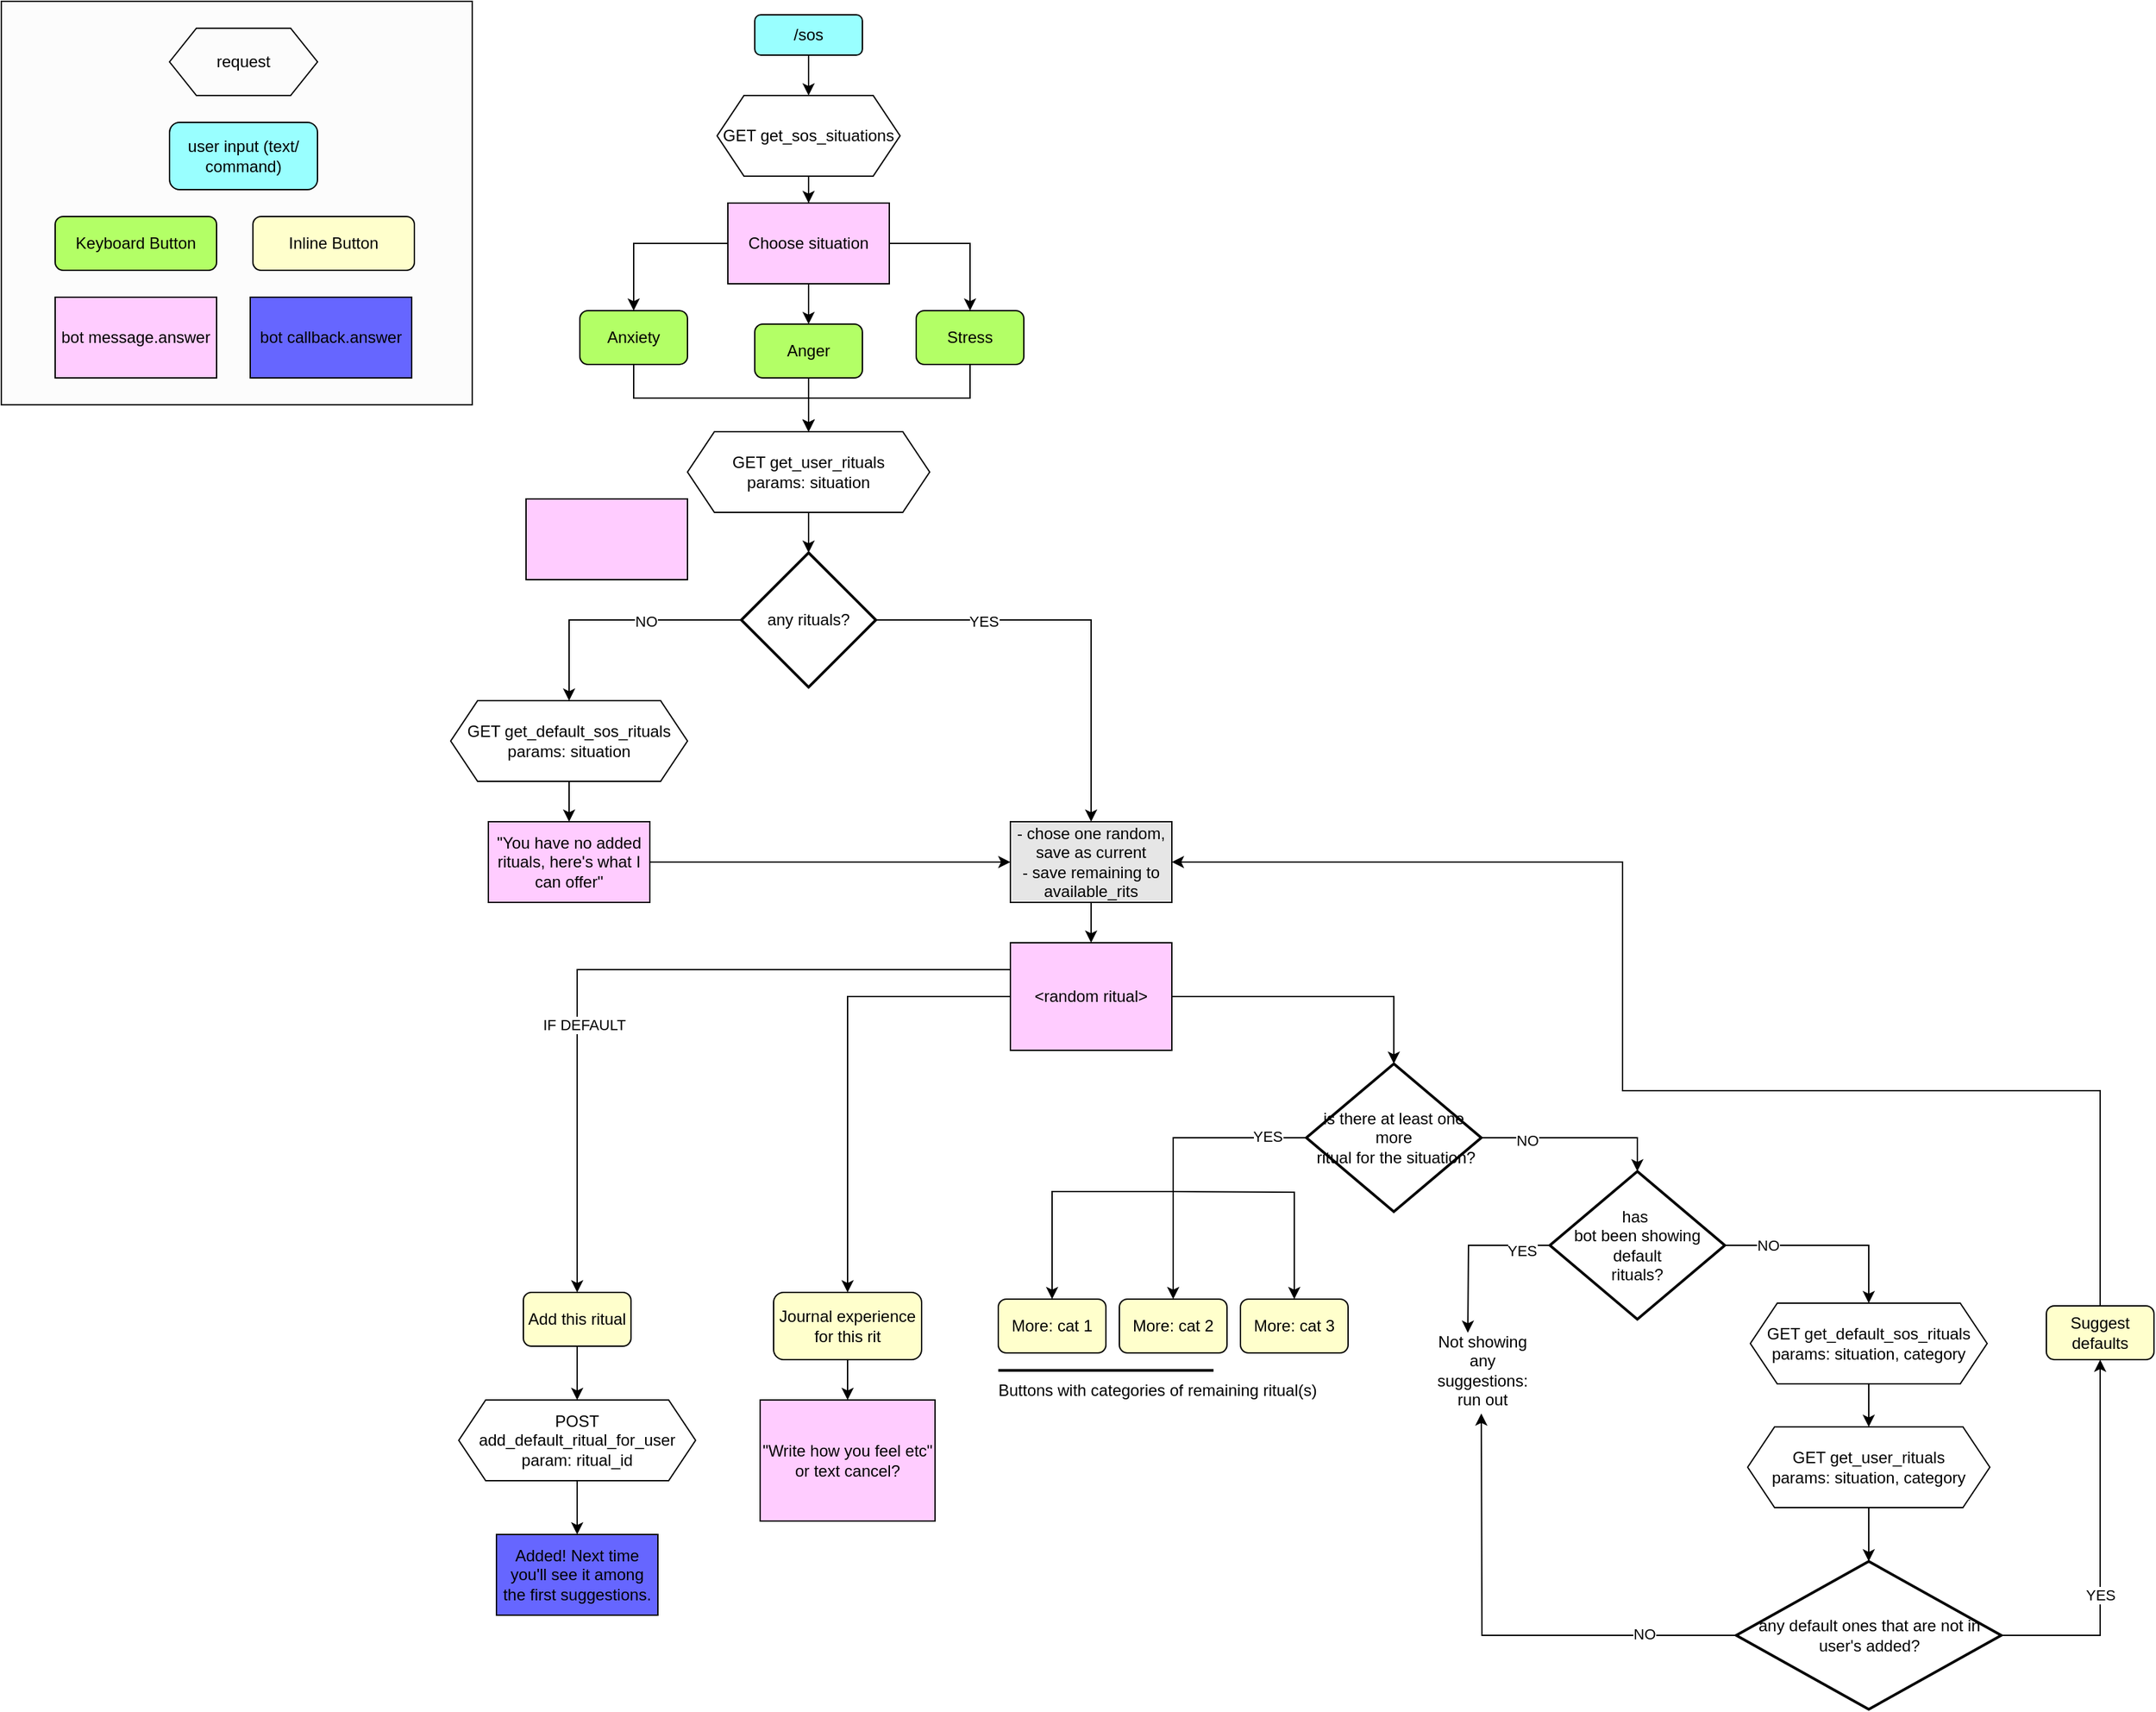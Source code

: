 <mxfile version="14.4.3" type="device"><diagram id="ias_fSx4RnWeHKqK33iy" name="Страница 1"><mxGraphModel dx="3780" dy="2639" grid="1" gridSize="10" guides="1" tooltips="1" connect="1" arrows="1" fold="1" page="1" pageScale="1" pageWidth="827" pageHeight="1169" math="0" shadow="0"><root><mxCell id="0"/><mxCell id="1" parent="0"/><mxCell id="nKI6gAwRpP5KX9kOamOT-144" value="" style="rounded=0;whiteSpace=wrap;html=1;fillColor=#FCFCFC;" vertex="1" parent="1"><mxGeometry x="-290" y="-70" width="350" height="300" as="geometry"/></mxCell><mxCell id="nKI6gAwRpP5KX9kOamOT-13" style="edgeStyle=orthogonalEdgeStyle;rounded=0;orthogonalLoop=1;jettySize=auto;html=1;" edge="1" parent="1" source="nKI6gAwRpP5KX9kOamOT-1" target="nKI6gAwRpP5KX9kOamOT-12"><mxGeometry relative="1" as="geometry"/></mxCell><mxCell id="nKI6gAwRpP5KX9kOamOT-1" value="/sos" style="rounded=1;whiteSpace=wrap;html=1;fillColor=#99FFFF;" vertex="1" parent="1"><mxGeometry x="270" y="-60" width="80" height="30" as="geometry"/></mxCell><mxCell id="nKI6gAwRpP5KX9kOamOT-7" style="edgeStyle=orthogonalEdgeStyle;rounded=0;orthogonalLoop=1;jettySize=auto;html=1;" edge="1" parent="1" source="nKI6gAwRpP5KX9kOamOT-2" target="nKI6gAwRpP5KX9kOamOT-5"><mxGeometry relative="1" as="geometry"/></mxCell><mxCell id="nKI6gAwRpP5KX9kOamOT-8" style="edgeStyle=orthogonalEdgeStyle;rounded=0;orthogonalLoop=1;jettySize=auto;html=1;" edge="1" parent="1" source="nKI6gAwRpP5KX9kOamOT-2" target="nKI6gAwRpP5KX9kOamOT-6"><mxGeometry relative="1" as="geometry"/></mxCell><mxCell id="nKI6gAwRpP5KX9kOamOT-9" style="edgeStyle=orthogonalEdgeStyle;rounded=0;orthogonalLoop=1;jettySize=auto;html=1;" edge="1" parent="1" source="nKI6gAwRpP5KX9kOamOT-2" target="nKI6gAwRpP5KX9kOamOT-4"><mxGeometry relative="1" as="geometry"/></mxCell><mxCell id="nKI6gAwRpP5KX9kOamOT-2" value="Choose situation" style="rounded=0;whiteSpace=wrap;html=1;fillColor=#FFCCFF;" vertex="1" parent="1"><mxGeometry x="250" y="80" width="120" height="60" as="geometry"/></mxCell><mxCell id="nKI6gAwRpP5KX9kOamOT-15" style="edgeStyle=orthogonalEdgeStyle;rounded=0;orthogonalLoop=1;jettySize=auto;html=1;" edge="1" parent="1" source="nKI6gAwRpP5KX9kOamOT-4" target="nKI6gAwRpP5KX9kOamOT-11"><mxGeometry relative="1" as="geometry"/></mxCell><mxCell id="nKI6gAwRpP5KX9kOamOT-4" value="Anxiety" style="rounded=1;whiteSpace=wrap;html=1;fillColor=#B3FF66;" vertex="1" parent="1"><mxGeometry x="140" y="160" width="80" height="40" as="geometry"/></mxCell><mxCell id="nKI6gAwRpP5KX9kOamOT-16" style="edgeStyle=orthogonalEdgeStyle;rounded=0;orthogonalLoop=1;jettySize=auto;html=1;" edge="1" parent="1" source="nKI6gAwRpP5KX9kOamOT-5" target="nKI6gAwRpP5KX9kOamOT-11"><mxGeometry relative="1" as="geometry"/></mxCell><mxCell id="nKI6gAwRpP5KX9kOamOT-5" value="Anger" style="rounded=1;whiteSpace=wrap;html=1;fillColor=#B3FF66;" vertex="1" parent="1"><mxGeometry x="270" y="170" width="80" height="40" as="geometry"/></mxCell><mxCell id="nKI6gAwRpP5KX9kOamOT-17" style="edgeStyle=orthogonalEdgeStyle;rounded=0;orthogonalLoop=1;jettySize=auto;html=1;" edge="1" parent="1" source="nKI6gAwRpP5KX9kOamOT-6" target="nKI6gAwRpP5KX9kOamOT-11"><mxGeometry relative="1" as="geometry"/></mxCell><mxCell id="nKI6gAwRpP5KX9kOamOT-6" value="Stress" style="rounded=1;whiteSpace=wrap;html=1;fillColor=#B3FF66;" vertex="1" parent="1"><mxGeometry x="390" y="160" width="80" height="40" as="geometry"/></mxCell><mxCell id="nKI6gAwRpP5KX9kOamOT-19" style="edgeStyle=orthogonalEdgeStyle;rounded=0;orthogonalLoop=1;jettySize=auto;html=1;" edge="1" parent="1" source="nKI6gAwRpP5KX9kOamOT-11" target="nKI6gAwRpP5KX9kOamOT-18"><mxGeometry relative="1" as="geometry"/></mxCell><mxCell id="nKI6gAwRpP5KX9kOamOT-11" value="GET get_user_rituals&lt;br&gt;params: situation" style="shape=hexagon;perimeter=hexagonPerimeter2;whiteSpace=wrap;html=1;fixedSize=1;fillColor=none;" vertex="1" parent="1"><mxGeometry x="220" y="250" width="180" height="60" as="geometry"/></mxCell><mxCell id="nKI6gAwRpP5KX9kOamOT-14" style="edgeStyle=orthogonalEdgeStyle;rounded=0;orthogonalLoop=1;jettySize=auto;html=1;" edge="1" parent="1" source="nKI6gAwRpP5KX9kOamOT-12" target="nKI6gAwRpP5KX9kOamOT-2"><mxGeometry relative="1" as="geometry"/></mxCell><mxCell id="nKI6gAwRpP5KX9kOamOT-12" value="GET get_sos_situations" style="shape=hexagon;perimeter=hexagonPerimeter2;whiteSpace=wrap;html=1;fixedSize=1;fillColor=none;" vertex="1" parent="1"><mxGeometry x="242" width="136" height="60" as="geometry"/></mxCell><mxCell id="nKI6gAwRpP5KX9kOamOT-21" style="edgeStyle=orthogonalEdgeStyle;rounded=0;orthogonalLoop=1;jettySize=auto;html=1;" edge="1" parent="1" source="nKI6gAwRpP5KX9kOamOT-18" target="nKI6gAwRpP5KX9kOamOT-20"><mxGeometry relative="1" as="geometry"/></mxCell><mxCell id="nKI6gAwRpP5KX9kOamOT-22" value="NO" style="edgeLabel;html=1;align=center;verticalAlign=middle;resizable=0;points=[];" vertex="1" connectable="0" parent="nKI6gAwRpP5KX9kOamOT-21"><mxGeometry x="-0.247" y="1" relative="1" as="geometry"><mxPoint as="offset"/></mxGeometry></mxCell><mxCell id="nKI6gAwRpP5KX9kOamOT-24" style="edgeStyle=orthogonalEdgeStyle;rounded=0;orthogonalLoop=1;jettySize=auto;html=1;" edge="1" parent="1" source="nKI6gAwRpP5KX9kOamOT-18" target="nKI6gAwRpP5KX9kOamOT-98"><mxGeometry relative="1" as="geometry"/></mxCell><mxCell id="nKI6gAwRpP5KX9kOamOT-48" value="YES" style="edgeLabel;html=1;align=center;verticalAlign=middle;resizable=0;points=[];" vertex="1" connectable="0" parent="nKI6gAwRpP5KX9kOamOT-24"><mxGeometry x="-0.487" y="-1" relative="1" as="geometry"><mxPoint as="offset"/></mxGeometry></mxCell><mxCell id="nKI6gAwRpP5KX9kOamOT-18" value="any rituals?" style="strokeWidth=2;html=1;shape=mxgraph.flowchart.decision;whiteSpace=wrap;fillColor=none;" vertex="1" parent="1"><mxGeometry x="260" y="340" width="100" height="100" as="geometry"/></mxCell><mxCell id="nKI6gAwRpP5KX9kOamOT-37" style="edgeStyle=orthogonalEdgeStyle;rounded=0;orthogonalLoop=1;jettySize=auto;html=1;" edge="1" parent="1" source="nKI6gAwRpP5KX9kOamOT-20" target="nKI6gAwRpP5KX9kOamOT-34"><mxGeometry relative="1" as="geometry"/></mxCell><mxCell id="nKI6gAwRpP5KX9kOamOT-20" value="GET get_default_sos_rituals&lt;br&gt;params: situation" style="shape=hexagon;perimeter=hexagonPerimeter2;whiteSpace=wrap;html=1;fixedSize=1;fillColor=none;" vertex="1" parent="1"><mxGeometry x="44" y="450" width="176" height="60" as="geometry"/></mxCell><mxCell id="nKI6gAwRpP5KX9kOamOT-47" style="edgeStyle=orthogonalEdgeStyle;rounded=0;orthogonalLoop=1;jettySize=auto;html=1;" edge="1" parent="1" source="nKI6gAwRpP5KX9kOamOT-23" target="nKI6gAwRpP5KX9kOamOT-44"><mxGeometry relative="1" as="geometry"/></mxCell><mxCell id="nKI6gAwRpP5KX9kOamOT-64" style="edgeStyle=orthogonalEdgeStyle;rounded=0;orthogonalLoop=1;jettySize=auto;html=1;" edge="1" parent="1" source="nKI6gAwRpP5KX9kOamOT-23" target="nKI6gAwRpP5KX9kOamOT-63"><mxGeometry relative="1" as="geometry"/></mxCell><mxCell id="nKI6gAwRpP5KX9kOamOT-23" value="&amp;lt;random ritual&amp;gt;" style="rounded=0;whiteSpace=wrap;html=1;fillColor=#FFCCFF;" vertex="1" parent="1"><mxGeometry x="460" y="630" width="120" height="80" as="geometry"/></mxCell><mxCell id="nKI6gAwRpP5KX9kOamOT-25" value="More: cat 1" style="rounded=1;whiteSpace=wrap;html=1;fillColor=#FFFFCC;" vertex="1" parent="1"><mxGeometry x="451" y="895" width="80" height="40" as="geometry"/></mxCell><mxCell id="nKI6gAwRpP5KX9kOamOT-26" value="More: cat 2" style="rounded=1;whiteSpace=wrap;html=1;fillColor=#FFFFCC;" vertex="1" parent="1"><mxGeometry x="541" y="895" width="80" height="40" as="geometry"/></mxCell><mxCell id="nKI6gAwRpP5KX9kOamOT-27" value="More: cat 3" style="rounded=1;whiteSpace=wrap;html=1;fillColor=#FFFFCC;" vertex="1" parent="1"><mxGeometry x="631" y="895" width="80" height="40" as="geometry"/></mxCell><mxCell id="nKI6gAwRpP5KX9kOamOT-43" style="edgeStyle=orthogonalEdgeStyle;rounded=0;orthogonalLoop=1;jettySize=auto;html=1;exitX=0;exitY=0.25;exitDx=0;exitDy=0;" edge="1" parent="1" source="nKI6gAwRpP5KX9kOamOT-23" target="nKI6gAwRpP5KX9kOamOT-42"><mxGeometry relative="1" as="geometry"/></mxCell><mxCell id="nKI6gAwRpP5KX9kOamOT-124" value="IF DEFAULT" style="edgeLabel;html=1;align=center;verticalAlign=middle;resizable=0;points=[];" vertex="1" connectable="0" parent="nKI6gAwRpP5KX9kOamOT-43"><mxGeometry x="0.292" y="5" relative="1" as="geometry"><mxPoint as="offset"/></mxGeometry></mxCell><mxCell id="nKI6gAwRpP5KX9kOamOT-142" style="edgeStyle=orthogonalEdgeStyle;rounded=0;orthogonalLoop=1;jettySize=auto;html=1;" edge="1" parent="1" source="nKI6gAwRpP5KX9kOamOT-34" target="nKI6gAwRpP5KX9kOamOT-98"><mxGeometry relative="1" as="geometry"/></mxCell><mxCell id="nKI6gAwRpP5KX9kOamOT-34" value="&quot;You have no added rituals, here's what I can offer&quot;" style="rounded=0;whiteSpace=wrap;html=1;fillColor=#FFCCFF;" vertex="1" parent="1"><mxGeometry x="72" y="540" width="120" height="60" as="geometry"/></mxCell><mxCell id="nKI6gAwRpP5KX9kOamOT-51" style="edgeStyle=orthogonalEdgeStyle;rounded=0;orthogonalLoop=1;jettySize=auto;html=1;" edge="1" parent="1" source="nKI6gAwRpP5KX9kOamOT-42" target="nKI6gAwRpP5KX9kOamOT-50"><mxGeometry relative="1" as="geometry"/></mxCell><mxCell id="nKI6gAwRpP5KX9kOamOT-42" value="Add this ritual" style="rounded=1;whiteSpace=wrap;html=1;fillColor=#FFFFCC;" vertex="1" parent="1"><mxGeometry x="98" y="890" width="80" height="40" as="geometry"/></mxCell><mxCell id="nKI6gAwRpP5KX9kOamOT-54" style="edgeStyle=orthogonalEdgeStyle;rounded=0;orthogonalLoop=1;jettySize=auto;html=1;" edge="1" parent="1" source="nKI6gAwRpP5KX9kOamOT-44" target="nKI6gAwRpP5KX9kOamOT-52"><mxGeometry relative="1" as="geometry"/></mxCell><mxCell id="nKI6gAwRpP5KX9kOamOT-44" value="Journal experience for this rit" style="rounded=1;whiteSpace=wrap;html=1;fillColor=#FFFFCC;" vertex="1" parent="1"><mxGeometry x="284" y="890" width="110" height="50" as="geometry"/></mxCell><mxCell id="nKI6gAwRpP5KX9kOamOT-93" style="edgeStyle=orthogonalEdgeStyle;rounded=0;orthogonalLoop=1;jettySize=auto;html=1;" edge="1" parent="1" source="nKI6gAwRpP5KX9kOamOT-50" target="nKI6gAwRpP5KX9kOamOT-92"><mxGeometry relative="1" as="geometry"/></mxCell><mxCell id="nKI6gAwRpP5KX9kOamOT-50" value="POST add_default_ritual_for_user&lt;br&gt;param: ritual_id" style="shape=hexagon;perimeter=hexagonPerimeter2;whiteSpace=wrap;html=1;fixedSize=1;fillColor=none;" vertex="1" parent="1"><mxGeometry x="50" y="970" width="176" height="60" as="geometry"/></mxCell><mxCell id="nKI6gAwRpP5KX9kOamOT-52" value="&quot;Write how you feel etc&quot; or text cancel?" style="rounded=0;whiteSpace=wrap;html=1;fillColor=#FFCCFF;direction=south;" vertex="1" parent="1"><mxGeometry x="274" y="970" width="130" height="90" as="geometry"/></mxCell><mxCell id="nKI6gAwRpP5KX9kOamOT-65" style="edgeStyle=orthogonalEdgeStyle;rounded=0;orthogonalLoop=1;jettySize=auto;html=1;" edge="1" parent="1" source="nKI6gAwRpP5KX9kOamOT-63" target="nKI6gAwRpP5KX9kOamOT-26"><mxGeometry relative="1" as="geometry"/></mxCell><mxCell id="nKI6gAwRpP5KX9kOamOT-72" value="YES" style="edgeLabel;html=1;align=center;verticalAlign=middle;resizable=0;points=[];" vertex="1" connectable="0" parent="nKI6gAwRpP5KX9kOamOT-65"><mxGeometry x="-0.73" y="-1" relative="1" as="geometry"><mxPoint as="offset"/></mxGeometry></mxCell><mxCell id="nKI6gAwRpP5KX9kOamOT-66" style="edgeStyle=orthogonalEdgeStyle;rounded=0;orthogonalLoop=1;jettySize=auto;html=1;" edge="1" parent="1" target="nKI6gAwRpP5KX9kOamOT-27"><mxGeometry relative="1" as="geometry"><mxPoint x="581" y="815" as="sourcePoint"/></mxGeometry></mxCell><mxCell id="nKI6gAwRpP5KX9kOamOT-67" style="edgeStyle=orthogonalEdgeStyle;rounded=0;orthogonalLoop=1;jettySize=auto;html=1;" edge="1" parent="1" target="nKI6gAwRpP5KX9kOamOT-25"><mxGeometry relative="1" as="geometry"><mxPoint x="581" y="815" as="sourcePoint"/><Array as="points"><mxPoint x="491" y="815"/></Array></mxGeometry></mxCell><mxCell id="nKI6gAwRpP5KX9kOamOT-70" style="edgeStyle=orthogonalEdgeStyle;rounded=0;orthogonalLoop=1;jettySize=auto;html=1;entryX=0.5;entryY=0;entryDx=0;entryDy=0;entryPerimeter=0;" edge="1" parent="1" source="nKI6gAwRpP5KX9kOamOT-63" target="nKI6gAwRpP5KX9kOamOT-69"><mxGeometry relative="1" as="geometry"/></mxCell><mxCell id="nKI6gAwRpP5KX9kOamOT-71" value="NO" style="edgeLabel;html=1;align=center;verticalAlign=middle;resizable=0;points=[];" vertex="1" connectable="0" parent="nKI6gAwRpP5KX9kOamOT-70"><mxGeometry x="-0.528" y="-2" relative="1" as="geometry"><mxPoint as="offset"/></mxGeometry></mxCell><mxCell id="nKI6gAwRpP5KX9kOamOT-63" value="is there at least one more&lt;br&gt;&amp;nbsp;ritual for the situation?" style="strokeWidth=2;html=1;shape=mxgraph.flowchart.decision;whiteSpace=wrap;fillColor=none;" vertex="1" parent="1"><mxGeometry x="680" y="720" width="130" height="110" as="geometry"/></mxCell><mxCell id="nKI6gAwRpP5KX9kOamOT-83" style="edgeStyle=orthogonalEdgeStyle;rounded=0;orthogonalLoop=1;jettySize=auto;html=1;" edge="1" parent="1" source="nKI6gAwRpP5KX9kOamOT-69"><mxGeometry relative="1" as="geometry"><mxPoint x="800" y="920" as="targetPoint"/></mxGeometry></mxCell><mxCell id="nKI6gAwRpP5KX9kOamOT-84" value="YES" style="edgeLabel;html=1;align=center;verticalAlign=middle;resizable=0;points=[];" vertex="1" connectable="0" parent="nKI6gAwRpP5KX9kOamOT-83"><mxGeometry x="-0.66" y="4" relative="1" as="geometry"><mxPoint as="offset"/></mxGeometry></mxCell><mxCell id="nKI6gAwRpP5KX9kOamOT-135" style="edgeStyle=orthogonalEdgeStyle;rounded=0;orthogonalLoop=1;jettySize=auto;html=1;entryX=0.5;entryY=0;entryDx=0;entryDy=0;" edge="1" parent="1" source="nKI6gAwRpP5KX9kOamOT-69" target="nKI6gAwRpP5KX9kOamOT-128"><mxGeometry relative="1" as="geometry"/></mxCell><mxCell id="nKI6gAwRpP5KX9kOamOT-136" value="NO" style="edgeLabel;html=1;align=center;verticalAlign=middle;resizable=0;points=[];" vertex="1" connectable="0" parent="nKI6gAwRpP5KX9kOamOT-135"><mxGeometry x="-0.581" relative="1" as="geometry"><mxPoint as="offset"/></mxGeometry></mxCell><mxCell id="nKI6gAwRpP5KX9kOamOT-69" value="has&amp;nbsp;&lt;br&gt;bot been showing default&lt;br&gt;rituals?" style="strokeWidth=2;html=1;shape=mxgraph.flowchart.decision;whiteSpace=wrap;fillColor=none;" vertex="1" parent="1"><mxGeometry x="861" y="800" width="130" height="110" as="geometry"/></mxCell><mxCell id="nKI6gAwRpP5KX9kOamOT-76" value="Not showing any suggestions: run out" style="text;html=1;strokeColor=none;fillColor=none;align=center;verticalAlign=middle;whiteSpace=wrap;rounded=0;" vertex="1" parent="1"><mxGeometry x="791" y="938" width="40" height="20" as="geometry"/></mxCell><mxCell id="nKI6gAwRpP5KX9kOamOT-141" style="edgeStyle=orthogonalEdgeStyle;rounded=0;orthogonalLoop=1;jettySize=auto;html=1;entryX=1;entryY=0.5;entryDx=0;entryDy=0;" edge="1" parent="1" source="nKI6gAwRpP5KX9kOamOT-77" target="nKI6gAwRpP5KX9kOamOT-98"><mxGeometry relative="1" as="geometry"><Array as="points"><mxPoint x="1270" y="740"/><mxPoint x="915" y="740"/><mxPoint x="915" y="570"/></Array></mxGeometry></mxCell><mxCell id="nKI6gAwRpP5KX9kOamOT-77" value="Suggest defaults" style="rounded=1;whiteSpace=wrap;html=1;fillColor=#FFFFCC;" vertex="1" parent="1"><mxGeometry x="1230" y="900" width="80" height="40" as="geometry"/></mxCell><mxCell id="nKI6gAwRpP5KX9kOamOT-89" value="" style="line;strokeWidth=2;html=1;fillColor=none;" vertex="1" parent="1"><mxGeometry x="451" y="943" width="160" height="10" as="geometry"/></mxCell><mxCell id="nKI6gAwRpP5KX9kOamOT-90" value="Buttons with categories of remaining ritual(s)" style="text;html=1;align=center;verticalAlign=middle;resizable=0;points=[];autosize=1;" vertex="1" parent="1"><mxGeometry x="444" y="953" width="250" height="20" as="geometry"/></mxCell><mxCell id="nKI6gAwRpP5KX9kOamOT-92" value="Added! Next time you'll see it among the first suggestions." style="rounded=0;whiteSpace=wrap;html=1;fillColor=#6666FF;" vertex="1" parent="1"><mxGeometry x="78" y="1070" width="120" height="60" as="geometry"/></mxCell><mxCell id="nKI6gAwRpP5KX9kOamOT-99" style="edgeStyle=orthogonalEdgeStyle;rounded=0;orthogonalLoop=1;jettySize=auto;html=1;" edge="1" parent="1" source="nKI6gAwRpP5KX9kOamOT-98" target="nKI6gAwRpP5KX9kOamOT-23"><mxGeometry relative="1" as="geometry"/></mxCell><mxCell id="nKI6gAwRpP5KX9kOamOT-98" value="- chose one random, save as current&lt;br&gt;- save remaining to available_rits" style="rounded=0;whiteSpace=wrap;html=1;fillColor=#E6E6E6;" vertex="1" parent="1"><mxGeometry x="460" y="540" width="120" height="60" as="geometry"/></mxCell><mxCell id="nKI6gAwRpP5KX9kOamOT-123" style="edgeStyle=orthogonalEdgeStyle;rounded=0;orthogonalLoop=1;jettySize=auto;html=1;" edge="1" parent="1" source="nKI6gAwRpP5KX9kOamOT-108"><mxGeometry relative="1" as="geometry"><mxPoint x="810" y="980" as="targetPoint"/></mxGeometry></mxCell><mxCell id="nKI6gAwRpP5KX9kOamOT-131" value="NO" style="edgeLabel;html=1;align=center;verticalAlign=middle;resizable=0;points=[];" vertex="1" connectable="0" parent="nKI6gAwRpP5KX9kOamOT-123"><mxGeometry x="-0.612" y="-1" relative="1" as="geometry"><mxPoint as="offset"/></mxGeometry></mxCell><mxCell id="nKI6gAwRpP5KX9kOamOT-133" style="edgeStyle=orthogonalEdgeStyle;rounded=0;orthogonalLoop=1;jettySize=auto;html=1;entryX=0.5;entryY=1;entryDx=0;entryDy=0;" edge="1" parent="1" source="nKI6gAwRpP5KX9kOamOT-108" target="nKI6gAwRpP5KX9kOamOT-77"><mxGeometry relative="1" as="geometry"/></mxCell><mxCell id="nKI6gAwRpP5KX9kOamOT-134" value="YES" style="edgeLabel;html=1;align=center;verticalAlign=middle;resizable=0;points=[];" vertex="1" connectable="0" parent="nKI6gAwRpP5KX9kOamOT-133"><mxGeometry x="-0.257" relative="1" as="geometry"><mxPoint as="offset"/></mxGeometry></mxCell><mxCell id="nKI6gAwRpP5KX9kOamOT-108" value="any default ones that are not in user's added?" style="strokeWidth=2;html=1;shape=mxgraph.flowchart.decision;whiteSpace=wrap;fillColor=none;" vertex="1" parent="1"><mxGeometry x="999.5" y="1090" width="197" height="110" as="geometry"/></mxCell><mxCell id="nKI6gAwRpP5KX9kOamOT-115" value="Keyboard Button" style="rounded=1;whiteSpace=wrap;html=1;fillColor=#B3FF66;" vertex="1" parent="1"><mxGeometry x="-250" y="90" width="120" height="40" as="geometry"/></mxCell><mxCell id="nKI6gAwRpP5KX9kOamOT-116" value="request" style="shape=hexagon;perimeter=hexagonPerimeter2;whiteSpace=wrap;html=1;fixedSize=1;fillColor=none;" vertex="1" parent="1"><mxGeometry x="-165" y="-50" width="110" height="50" as="geometry"/></mxCell><mxCell id="nKI6gAwRpP5KX9kOamOT-117" value="user input (text/ command)" style="rounded=1;whiteSpace=wrap;html=1;fillColor=#99FFFF;" vertex="1" parent="1"><mxGeometry x="-165" y="20" width="110" height="50" as="geometry"/></mxCell><mxCell id="nKI6gAwRpP5KX9kOamOT-119" value="bot callback.answer" style="rounded=0;whiteSpace=wrap;html=1;fillColor=#6666FF;" vertex="1" parent="1"><mxGeometry x="-105" y="150" width="120" height="60" as="geometry"/></mxCell><mxCell id="nKI6gAwRpP5KX9kOamOT-120" value="bot message.answer" style="rounded=0;whiteSpace=wrap;html=1;fillColor=#FFCCFF;" vertex="1" parent="1"><mxGeometry x="-250" y="150" width="120" height="60" as="geometry"/></mxCell><mxCell id="nKI6gAwRpP5KX9kOamOT-121" value="Inline Button" style="rounded=1;whiteSpace=wrap;html=1;fillColor=#FFFFCC;" vertex="1" parent="1"><mxGeometry x="-103" y="90" width="120" height="40" as="geometry"/></mxCell><mxCell id="nKI6gAwRpP5KX9kOamOT-138" style="edgeStyle=orthogonalEdgeStyle;rounded=0;orthogonalLoop=1;jettySize=auto;html=1;" edge="1" parent="1" source="nKI6gAwRpP5KX9kOamOT-128" target="nKI6gAwRpP5KX9kOamOT-137"><mxGeometry relative="1" as="geometry"/></mxCell><mxCell id="nKI6gAwRpP5KX9kOamOT-128" value="GET get_default_sos_rituals&lt;br&gt;params: situation, category" style="shape=hexagon;perimeter=hexagonPerimeter2;whiteSpace=wrap;html=1;fixedSize=1;fillColor=none;" vertex="1" parent="1"><mxGeometry x="1010" y="898" width="176" height="60" as="geometry"/></mxCell><mxCell id="nKI6gAwRpP5KX9kOamOT-139" style="edgeStyle=orthogonalEdgeStyle;rounded=0;orthogonalLoop=1;jettySize=auto;html=1;" edge="1" parent="1" source="nKI6gAwRpP5KX9kOamOT-137" target="nKI6gAwRpP5KX9kOamOT-108"><mxGeometry relative="1" as="geometry"/></mxCell><mxCell id="nKI6gAwRpP5KX9kOamOT-137" value="GET get_user_rituals&lt;br&gt;params: situation, category" style="shape=hexagon;perimeter=hexagonPerimeter2;whiteSpace=wrap;html=1;fixedSize=1;fillColor=none;" vertex="1" parent="1"><mxGeometry x="1008" y="990" width="180" height="60" as="geometry"/></mxCell><mxCell id="nKI6gAwRpP5KX9kOamOT-143" value="" style="rounded=0;whiteSpace=wrap;html=1;fillColor=#FFCCFF;" vertex="1" parent="1"><mxGeometry x="100" y="300" width="120" height="60" as="geometry"/></mxCell></root></mxGraphModel></diagram></mxfile>